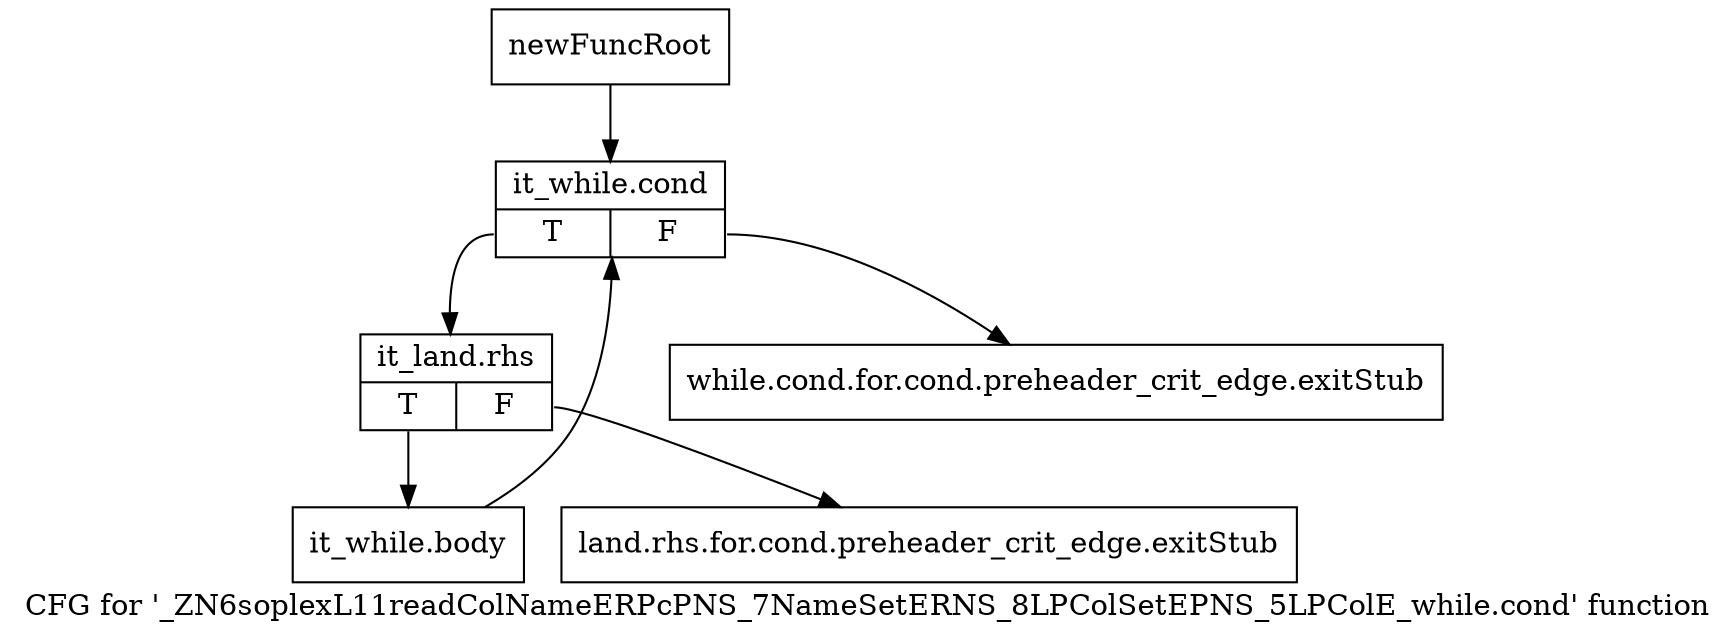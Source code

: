digraph "CFG for '_ZN6soplexL11readColNameERPcPNS_7NameSetERNS_8LPColSetEPNS_5LPColE_while.cond' function" {
	label="CFG for '_ZN6soplexL11readColNameERPcPNS_7NameSetERNS_8LPColSetEPNS_5LPColE_while.cond' function";

	Node0x2e4de40 [shape=record,label="{newFuncRoot}"];
	Node0x2e4de40 -> Node0x2e4e2e0;
	Node0x2e4e240 [shape=record,label="{while.cond.for.cond.preheader_crit_edge.exitStub}"];
	Node0x2e4e290 [shape=record,label="{land.rhs.for.cond.preheader_crit_edge.exitStub}"];
	Node0x2e4e2e0 [shape=record,label="{it_while.cond|{<s0>T|<s1>F}}"];
	Node0x2e4e2e0:s0 -> Node0x2e4e330;
	Node0x2e4e2e0:s1 -> Node0x2e4e240;
	Node0x2e4e330 [shape=record,label="{it_land.rhs|{<s0>T|<s1>F}}"];
	Node0x2e4e330:s0 -> Node0x2e4e380;
	Node0x2e4e330:s1 -> Node0x2e4e290;
	Node0x2e4e380 [shape=record,label="{it_while.body}"];
	Node0x2e4e380 -> Node0x2e4e2e0;
}
